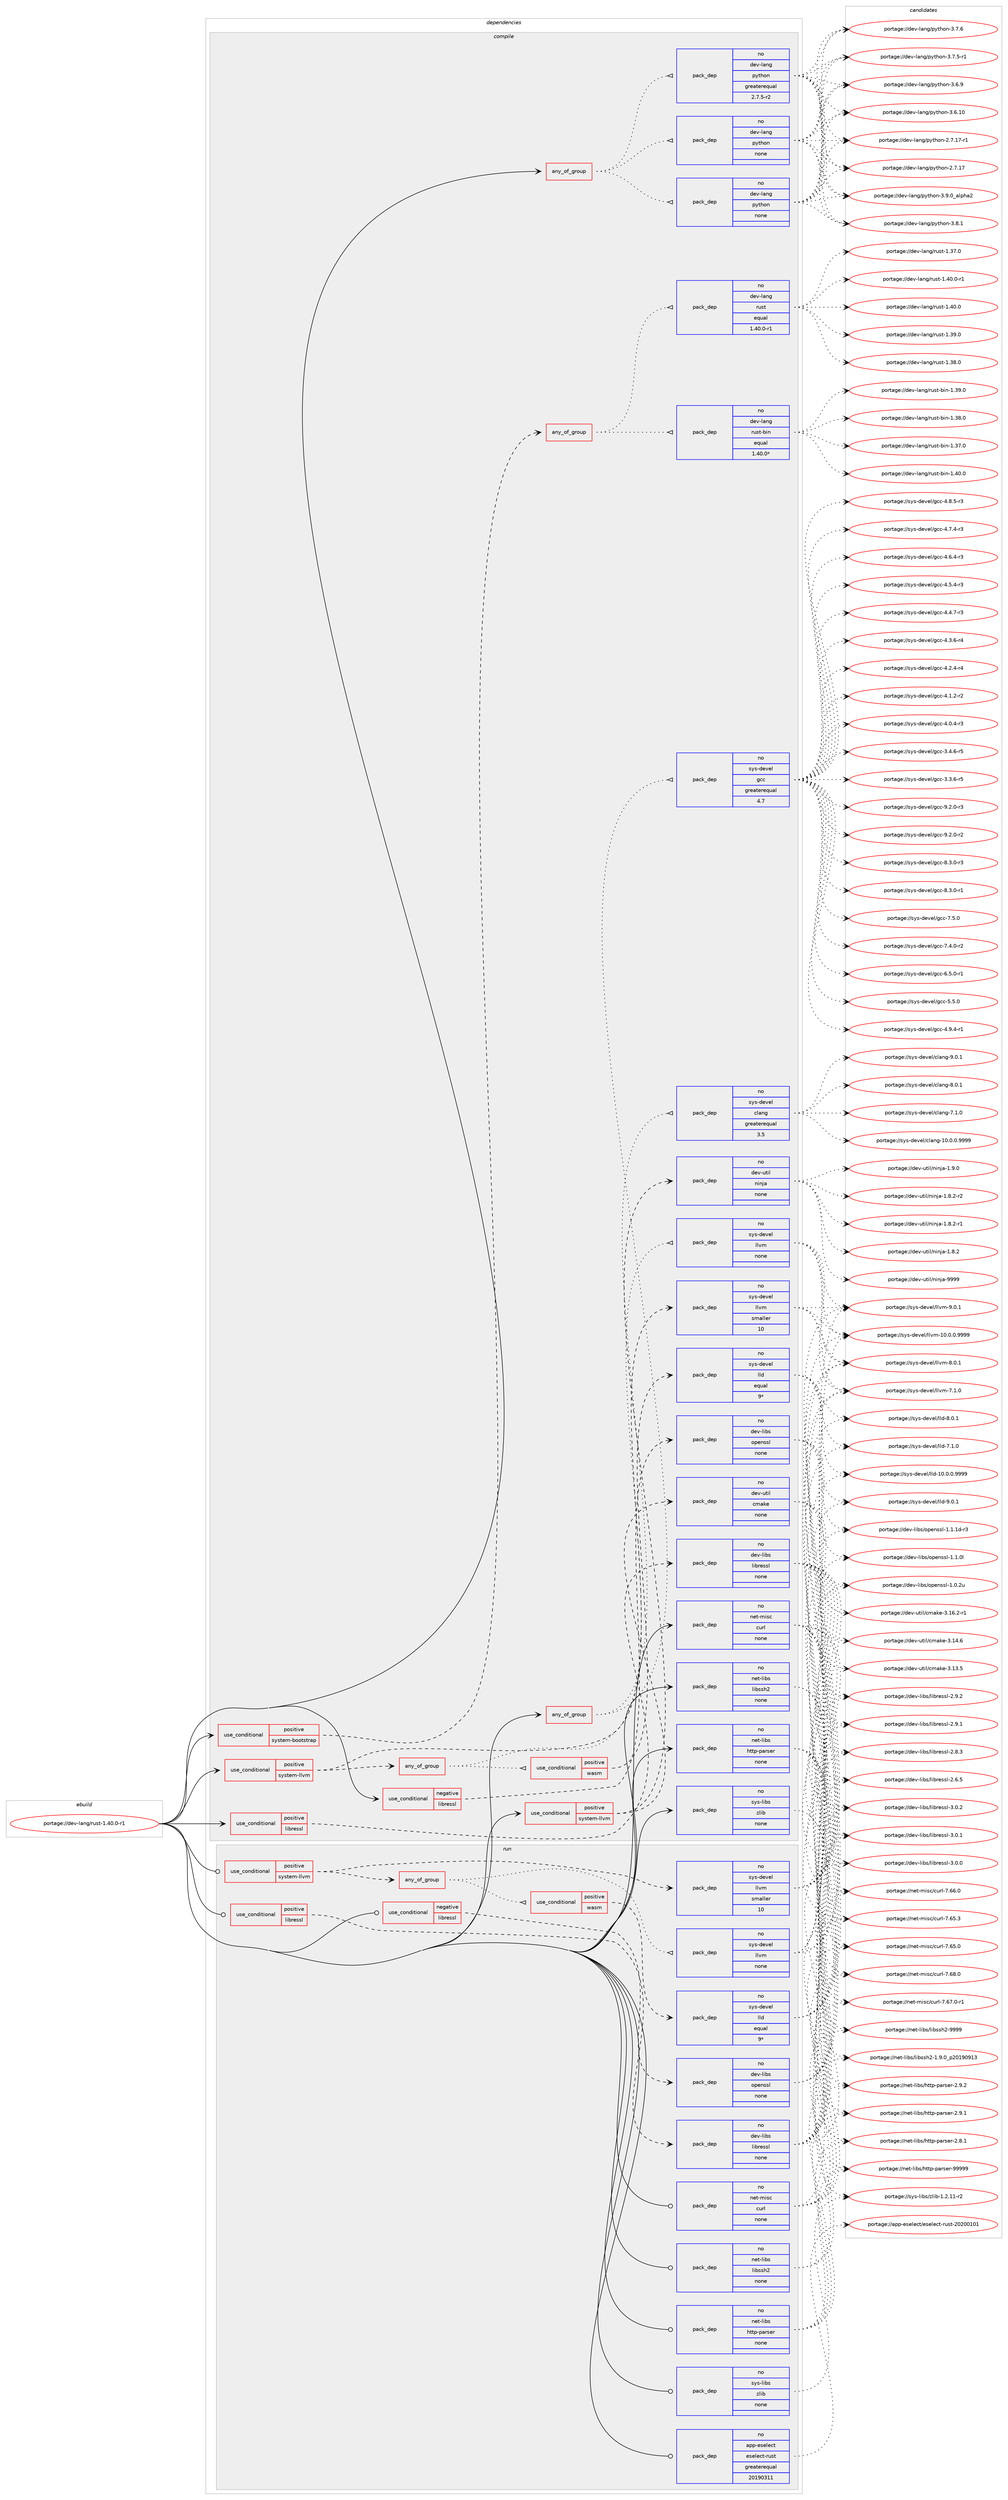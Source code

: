 digraph prolog {

# *************
# Graph options
# *************

newrank=true;
concentrate=true;
compound=true;
graph [rankdir=LR,fontname=Helvetica,fontsize=10,ranksep=1.5];#, ranksep=2.5, nodesep=0.2];
edge  [arrowhead=vee];
node  [fontname=Helvetica,fontsize=10];

# **********
# The ebuild
# **********

subgraph cluster_leftcol {
color=gray;
label=<<i>ebuild</i>>;
id [label="portage://dev-lang/rust-1.40.0-r1", color=red, width=4, href="../dev-lang/rust-1.40.0-r1.svg"];
}

# ****************
# The dependencies
# ****************

subgraph cluster_midcol {
color=gray;
label=<<i>dependencies</i>>;
subgraph cluster_compile {
fillcolor="#eeeeee";
style=filled;
label=<<i>compile</i>>;
subgraph any5185 {
dependency518325 [label=<<TABLE BORDER="0" CELLBORDER="1" CELLSPACING="0" CELLPADDING="4"><TR><TD CELLPADDING="10">any_of_group</TD></TR></TABLE>>, shape=none, color=red];subgraph pack386105 {
dependency518326 [label=<<TABLE BORDER="0" CELLBORDER="1" CELLSPACING="0" CELLPADDING="4" WIDTH="220"><TR><TD ROWSPAN="6" CELLPADDING="30">pack_dep</TD></TR><TR><TD WIDTH="110">no</TD></TR><TR><TD>dev-lang</TD></TR><TR><TD>python</TD></TR><TR><TD>none</TD></TR><TR><TD></TD></TR></TABLE>>, shape=none, color=blue];
}
dependency518325:e -> dependency518326:w [weight=20,style="dotted",arrowhead="oinv"];
subgraph pack386106 {
dependency518327 [label=<<TABLE BORDER="0" CELLBORDER="1" CELLSPACING="0" CELLPADDING="4" WIDTH="220"><TR><TD ROWSPAN="6" CELLPADDING="30">pack_dep</TD></TR><TR><TD WIDTH="110">no</TD></TR><TR><TD>dev-lang</TD></TR><TR><TD>python</TD></TR><TR><TD>none</TD></TR><TR><TD></TD></TR></TABLE>>, shape=none, color=blue];
}
dependency518325:e -> dependency518327:w [weight=20,style="dotted",arrowhead="oinv"];
subgraph pack386107 {
dependency518328 [label=<<TABLE BORDER="0" CELLBORDER="1" CELLSPACING="0" CELLPADDING="4" WIDTH="220"><TR><TD ROWSPAN="6" CELLPADDING="30">pack_dep</TD></TR><TR><TD WIDTH="110">no</TD></TR><TR><TD>dev-lang</TD></TR><TR><TD>python</TD></TR><TR><TD>greaterequal</TD></TR><TR><TD>2.7.5-r2</TD></TR></TABLE>>, shape=none, color=blue];
}
dependency518325:e -> dependency518328:w [weight=20,style="dotted",arrowhead="oinv"];
}
id:e -> dependency518325:w [weight=20,style="solid",arrowhead="vee"];
subgraph any5186 {
dependency518329 [label=<<TABLE BORDER="0" CELLBORDER="1" CELLSPACING="0" CELLPADDING="4"><TR><TD CELLPADDING="10">any_of_group</TD></TR></TABLE>>, shape=none, color=red];subgraph pack386108 {
dependency518330 [label=<<TABLE BORDER="0" CELLBORDER="1" CELLSPACING="0" CELLPADDING="4" WIDTH="220"><TR><TD ROWSPAN="6" CELLPADDING="30">pack_dep</TD></TR><TR><TD WIDTH="110">no</TD></TR><TR><TD>sys-devel</TD></TR><TR><TD>gcc</TD></TR><TR><TD>greaterequal</TD></TR><TR><TD>4.7</TD></TR></TABLE>>, shape=none, color=blue];
}
dependency518329:e -> dependency518330:w [weight=20,style="dotted",arrowhead="oinv"];
subgraph pack386109 {
dependency518331 [label=<<TABLE BORDER="0" CELLBORDER="1" CELLSPACING="0" CELLPADDING="4" WIDTH="220"><TR><TD ROWSPAN="6" CELLPADDING="30">pack_dep</TD></TR><TR><TD WIDTH="110">no</TD></TR><TR><TD>sys-devel</TD></TR><TR><TD>clang</TD></TR><TR><TD>greaterequal</TD></TR><TR><TD>3.5</TD></TR></TABLE>>, shape=none, color=blue];
}
dependency518329:e -> dependency518331:w [weight=20,style="dotted",arrowhead="oinv"];
}
id:e -> dependency518329:w [weight=20,style="solid",arrowhead="vee"];
subgraph cond126798 {
dependency518332 [label=<<TABLE BORDER="0" CELLBORDER="1" CELLSPACING="0" CELLPADDING="4"><TR><TD ROWSPAN="3" CELLPADDING="10">use_conditional</TD></TR><TR><TD>negative</TD></TR><TR><TD>libressl</TD></TR></TABLE>>, shape=none, color=red];
subgraph pack386110 {
dependency518333 [label=<<TABLE BORDER="0" CELLBORDER="1" CELLSPACING="0" CELLPADDING="4" WIDTH="220"><TR><TD ROWSPAN="6" CELLPADDING="30">pack_dep</TD></TR><TR><TD WIDTH="110">no</TD></TR><TR><TD>dev-libs</TD></TR><TR><TD>openssl</TD></TR><TR><TD>none</TD></TR><TR><TD></TD></TR></TABLE>>, shape=none, color=blue];
}
dependency518332:e -> dependency518333:w [weight=20,style="dashed",arrowhead="vee"];
}
id:e -> dependency518332:w [weight=20,style="solid",arrowhead="vee"];
subgraph cond126799 {
dependency518334 [label=<<TABLE BORDER="0" CELLBORDER="1" CELLSPACING="0" CELLPADDING="4"><TR><TD ROWSPAN="3" CELLPADDING="10">use_conditional</TD></TR><TR><TD>positive</TD></TR><TR><TD>libressl</TD></TR></TABLE>>, shape=none, color=red];
subgraph pack386111 {
dependency518335 [label=<<TABLE BORDER="0" CELLBORDER="1" CELLSPACING="0" CELLPADDING="4" WIDTH="220"><TR><TD ROWSPAN="6" CELLPADDING="30">pack_dep</TD></TR><TR><TD WIDTH="110">no</TD></TR><TR><TD>dev-libs</TD></TR><TR><TD>libressl</TD></TR><TR><TD>none</TD></TR><TR><TD></TD></TR></TABLE>>, shape=none, color=blue];
}
dependency518334:e -> dependency518335:w [weight=20,style="dashed",arrowhead="vee"];
}
id:e -> dependency518334:w [weight=20,style="solid",arrowhead="vee"];
subgraph cond126800 {
dependency518336 [label=<<TABLE BORDER="0" CELLBORDER="1" CELLSPACING="0" CELLPADDING="4"><TR><TD ROWSPAN="3" CELLPADDING="10">use_conditional</TD></TR><TR><TD>positive</TD></TR><TR><TD>system-bootstrap</TD></TR></TABLE>>, shape=none, color=red];
subgraph any5187 {
dependency518337 [label=<<TABLE BORDER="0" CELLBORDER="1" CELLSPACING="0" CELLPADDING="4"><TR><TD CELLPADDING="10">any_of_group</TD></TR></TABLE>>, shape=none, color=red];subgraph pack386112 {
dependency518338 [label=<<TABLE BORDER="0" CELLBORDER="1" CELLSPACING="0" CELLPADDING="4" WIDTH="220"><TR><TD ROWSPAN="6" CELLPADDING="30">pack_dep</TD></TR><TR><TD WIDTH="110">no</TD></TR><TR><TD>dev-lang</TD></TR><TR><TD>rust</TD></TR><TR><TD>equal</TD></TR><TR><TD>1.40.0-r1</TD></TR></TABLE>>, shape=none, color=blue];
}
dependency518337:e -> dependency518338:w [weight=20,style="dotted",arrowhead="oinv"];
subgraph pack386113 {
dependency518339 [label=<<TABLE BORDER="0" CELLBORDER="1" CELLSPACING="0" CELLPADDING="4" WIDTH="220"><TR><TD ROWSPAN="6" CELLPADDING="30">pack_dep</TD></TR><TR><TD WIDTH="110">no</TD></TR><TR><TD>dev-lang</TD></TR><TR><TD>rust-bin</TD></TR><TR><TD>equal</TD></TR><TR><TD>1.40.0*</TD></TR></TABLE>>, shape=none, color=blue];
}
dependency518337:e -> dependency518339:w [weight=20,style="dotted",arrowhead="oinv"];
}
dependency518336:e -> dependency518337:w [weight=20,style="dashed",arrowhead="vee"];
}
id:e -> dependency518336:w [weight=20,style="solid",arrowhead="vee"];
subgraph cond126801 {
dependency518340 [label=<<TABLE BORDER="0" CELLBORDER="1" CELLSPACING="0" CELLPADDING="4"><TR><TD ROWSPAN="3" CELLPADDING="10">use_conditional</TD></TR><TR><TD>positive</TD></TR><TR><TD>system-llvm</TD></TR></TABLE>>, shape=none, color=red];
subgraph any5188 {
dependency518341 [label=<<TABLE BORDER="0" CELLBORDER="1" CELLSPACING="0" CELLPADDING="4"><TR><TD CELLPADDING="10">any_of_group</TD></TR></TABLE>>, shape=none, color=red];subgraph pack386114 {
dependency518342 [label=<<TABLE BORDER="0" CELLBORDER="1" CELLSPACING="0" CELLPADDING="4" WIDTH="220"><TR><TD ROWSPAN="6" CELLPADDING="30">pack_dep</TD></TR><TR><TD WIDTH="110">no</TD></TR><TR><TD>sys-devel</TD></TR><TR><TD>llvm</TD></TR><TR><TD>none</TD></TR><TR><TD></TD></TR></TABLE>>, shape=none, color=blue];
}
dependency518341:e -> dependency518342:w [weight=20,style="dotted",arrowhead="oinv"];
subgraph cond126802 {
dependency518343 [label=<<TABLE BORDER="0" CELLBORDER="1" CELLSPACING="0" CELLPADDING="4"><TR><TD ROWSPAN="3" CELLPADDING="10">use_conditional</TD></TR><TR><TD>positive</TD></TR><TR><TD>wasm</TD></TR></TABLE>>, shape=none, color=red];
subgraph pack386115 {
dependency518344 [label=<<TABLE BORDER="0" CELLBORDER="1" CELLSPACING="0" CELLPADDING="4" WIDTH="220"><TR><TD ROWSPAN="6" CELLPADDING="30">pack_dep</TD></TR><TR><TD WIDTH="110">no</TD></TR><TR><TD>sys-devel</TD></TR><TR><TD>lld</TD></TR><TR><TD>equal</TD></TR><TR><TD>9*</TD></TR></TABLE>>, shape=none, color=blue];
}
dependency518343:e -> dependency518344:w [weight=20,style="dashed",arrowhead="vee"];
}
dependency518341:e -> dependency518343:w [weight=20,style="dotted",arrowhead="oinv"];
}
dependency518340:e -> dependency518341:w [weight=20,style="dashed",arrowhead="vee"];
subgraph pack386116 {
dependency518345 [label=<<TABLE BORDER="0" CELLBORDER="1" CELLSPACING="0" CELLPADDING="4" WIDTH="220"><TR><TD ROWSPAN="6" CELLPADDING="30">pack_dep</TD></TR><TR><TD WIDTH="110">no</TD></TR><TR><TD>sys-devel</TD></TR><TR><TD>llvm</TD></TR><TR><TD>smaller</TD></TR><TR><TD>10</TD></TR></TABLE>>, shape=none, color=blue];
}
dependency518340:e -> dependency518345:w [weight=20,style="dashed",arrowhead="vee"];
}
id:e -> dependency518340:w [weight=20,style="solid",arrowhead="vee"];
subgraph cond126803 {
dependency518346 [label=<<TABLE BORDER="0" CELLBORDER="1" CELLSPACING="0" CELLPADDING="4"><TR><TD ROWSPAN="3" CELLPADDING="10">use_conditional</TD></TR><TR><TD>positive</TD></TR><TR><TD>system-llvm</TD></TR></TABLE>>, shape=none, color=red];
subgraph pack386117 {
dependency518347 [label=<<TABLE BORDER="0" CELLBORDER="1" CELLSPACING="0" CELLPADDING="4" WIDTH="220"><TR><TD ROWSPAN="6" CELLPADDING="30">pack_dep</TD></TR><TR><TD WIDTH="110">no</TD></TR><TR><TD>dev-util</TD></TR><TR><TD>cmake</TD></TR><TR><TD>none</TD></TR><TR><TD></TD></TR></TABLE>>, shape=none, color=blue];
}
dependency518346:e -> dependency518347:w [weight=20,style="dashed",arrowhead="vee"];
subgraph pack386118 {
dependency518348 [label=<<TABLE BORDER="0" CELLBORDER="1" CELLSPACING="0" CELLPADDING="4" WIDTH="220"><TR><TD ROWSPAN="6" CELLPADDING="30">pack_dep</TD></TR><TR><TD WIDTH="110">no</TD></TR><TR><TD>dev-util</TD></TR><TR><TD>ninja</TD></TR><TR><TD>none</TD></TR><TR><TD></TD></TR></TABLE>>, shape=none, color=blue];
}
dependency518346:e -> dependency518348:w [weight=20,style="dashed",arrowhead="vee"];
}
id:e -> dependency518346:w [weight=20,style="solid",arrowhead="vee"];
subgraph pack386119 {
dependency518349 [label=<<TABLE BORDER="0" CELLBORDER="1" CELLSPACING="0" CELLPADDING="4" WIDTH="220"><TR><TD ROWSPAN="6" CELLPADDING="30">pack_dep</TD></TR><TR><TD WIDTH="110">no</TD></TR><TR><TD>net-libs</TD></TR><TR><TD>http-parser</TD></TR><TR><TD>none</TD></TR><TR><TD></TD></TR></TABLE>>, shape=none, color=blue];
}
id:e -> dependency518349:w [weight=20,style="solid",arrowhead="vee"];
subgraph pack386120 {
dependency518350 [label=<<TABLE BORDER="0" CELLBORDER="1" CELLSPACING="0" CELLPADDING="4" WIDTH="220"><TR><TD ROWSPAN="6" CELLPADDING="30">pack_dep</TD></TR><TR><TD WIDTH="110">no</TD></TR><TR><TD>net-libs</TD></TR><TR><TD>libssh2</TD></TR><TR><TD>none</TD></TR><TR><TD></TD></TR></TABLE>>, shape=none, color=blue];
}
id:e -> dependency518350:w [weight=20,style="solid",arrowhead="vee"];
subgraph pack386121 {
dependency518351 [label=<<TABLE BORDER="0" CELLBORDER="1" CELLSPACING="0" CELLPADDING="4" WIDTH="220"><TR><TD ROWSPAN="6" CELLPADDING="30">pack_dep</TD></TR><TR><TD WIDTH="110">no</TD></TR><TR><TD>net-misc</TD></TR><TR><TD>curl</TD></TR><TR><TD>none</TD></TR><TR><TD></TD></TR></TABLE>>, shape=none, color=blue];
}
id:e -> dependency518351:w [weight=20,style="solid",arrowhead="vee"];
subgraph pack386122 {
dependency518352 [label=<<TABLE BORDER="0" CELLBORDER="1" CELLSPACING="0" CELLPADDING="4" WIDTH="220"><TR><TD ROWSPAN="6" CELLPADDING="30">pack_dep</TD></TR><TR><TD WIDTH="110">no</TD></TR><TR><TD>sys-libs</TD></TR><TR><TD>zlib</TD></TR><TR><TD>none</TD></TR><TR><TD></TD></TR></TABLE>>, shape=none, color=blue];
}
id:e -> dependency518352:w [weight=20,style="solid",arrowhead="vee"];
}
subgraph cluster_compileandrun {
fillcolor="#eeeeee";
style=filled;
label=<<i>compile and run</i>>;
}
subgraph cluster_run {
fillcolor="#eeeeee";
style=filled;
label=<<i>run</i>>;
subgraph cond126804 {
dependency518353 [label=<<TABLE BORDER="0" CELLBORDER="1" CELLSPACING="0" CELLPADDING="4"><TR><TD ROWSPAN="3" CELLPADDING="10">use_conditional</TD></TR><TR><TD>negative</TD></TR><TR><TD>libressl</TD></TR></TABLE>>, shape=none, color=red];
subgraph pack386123 {
dependency518354 [label=<<TABLE BORDER="0" CELLBORDER="1" CELLSPACING="0" CELLPADDING="4" WIDTH="220"><TR><TD ROWSPAN="6" CELLPADDING="30">pack_dep</TD></TR><TR><TD WIDTH="110">no</TD></TR><TR><TD>dev-libs</TD></TR><TR><TD>openssl</TD></TR><TR><TD>none</TD></TR><TR><TD></TD></TR></TABLE>>, shape=none, color=blue];
}
dependency518353:e -> dependency518354:w [weight=20,style="dashed",arrowhead="vee"];
}
id:e -> dependency518353:w [weight=20,style="solid",arrowhead="odot"];
subgraph cond126805 {
dependency518355 [label=<<TABLE BORDER="0" CELLBORDER="1" CELLSPACING="0" CELLPADDING="4"><TR><TD ROWSPAN="3" CELLPADDING="10">use_conditional</TD></TR><TR><TD>positive</TD></TR><TR><TD>libressl</TD></TR></TABLE>>, shape=none, color=red];
subgraph pack386124 {
dependency518356 [label=<<TABLE BORDER="0" CELLBORDER="1" CELLSPACING="0" CELLPADDING="4" WIDTH="220"><TR><TD ROWSPAN="6" CELLPADDING="30">pack_dep</TD></TR><TR><TD WIDTH="110">no</TD></TR><TR><TD>dev-libs</TD></TR><TR><TD>libressl</TD></TR><TR><TD>none</TD></TR><TR><TD></TD></TR></TABLE>>, shape=none, color=blue];
}
dependency518355:e -> dependency518356:w [weight=20,style="dashed",arrowhead="vee"];
}
id:e -> dependency518355:w [weight=20,style="solid",arrowhead="odot"];
subgraph cond126806 {
dependency518357 [label=<<TABLE BORDER="0" CELLBORDER="1" CELLSPACING="0" CELLPADDING="4"><TR><TD ROWSPAN="3" CELLPADDING="10">use_conditional</TD></TR><TR><TD>positive</TD></TR><TR><TD>system-llvm</TD></TR></TABLE>>, shape=none, color=red];
subgraph any5189 {
dependency518358 [label=<<TABLE BORDER="0" CELLBORDER="1" CELLSPACING="0" CELLPADDING="4"><TR><TD CELLPADDING="10">any_of_group</TD></TR></TABLE>>, shape=none, color=red];subgraph pack386125 {
dependency518359 [label=<<TABLE BORDER="0" CELLBORDER="1" CELLSPACING="0" CELLPADDING="4" WIDTH="220"><TR><TD ROWSPAN="6" CELLPADDING="30">pack_dep</TD></TR><TR><TD WIDTH="110">no</TD></TR><TR><TD>sys-devel</TD></TR><TR><TD>llvm</TD></TR><TR><TD>none</TD></TR><TR><TD></TD></TR></TABLE>>, shape=none, color=blue];
}
dependency518358:e -> dependency518359:w [weight=20,style="dotted",arrowhead="oinv"];
subgraph cond126807 {
dependency518360 [label=<<TABLE BORDER="0" CELLBORDER="1" CELLSPACING="0" CELLPADDING="4"><TR><TD ROWSPAN="3" CELLPADDING="10">use_conditional</TD></TR><TR><TD>positive</TD></TR><TR><TD>wasm</TD></TR></TABLE>>, shape=none, color=red];
subgraph pack386126 {
dependency518361 [label=<<TABLE BORDER="0" CELLBORDER="1" CELLSPACING="0" CELLPADDING="4" WIDTH="220"><TR><TD ROWSPAN="6" CELLPADDING="30">pack_dep</TD></TR><TR><TD WIDTH="110">no</TD></TR><TR><TD>sys-devel</TD></TR><TR><TD>lld</TD></TR><TR><TD>equal</TD></TR><TR><TD>9*</TD></TR></TABLE>>, shape=none, color=blue];
}
dependency518360:e -> dependency518361:w [weight=20,style="dashed",arrowhead="vee"];
}
dependency518358:e -> dependency518360:w [weight=20,style="dotted",arrowhead="oinv"];
}
dependency518357:e -> dependency518358:w [weight=20,style="dashed",arrowhead="vee"];
subgraph pack386127 {
dependency518362 [label=<<TABLE BORDER="0" CELLBORDER="1" CELLSPACING="0" CELLPADDING="4" WIDTH="220"><TR><TD ROWSPAN="6" CELLPADDING="30">pack_dep</TD></TR><TR><TD WIDTH="110">no</TD></TR><TR><TD>sys-devel</TD></TR><TR><TD>llvm</TD></TR><TR><TD>smaller</TD></TR><TR><TD>10</TD></TR></TABLE>>, shape=none, color=blue];
}
dependency518357:e -> dependency518362:w [weight=20,style="dashed",arrowhead="vee"];
}
id:e -> dependency518357:w [weight=20,style="solid",arrowhead="odot"];
subgraph pack386128 {
dependency518363 [label=<<TABLE BORDER="0" CELLBORDER="1" CELLSPACING="0" CELLPADDING="4" WIDTH="220"><TR><TD ROWSPAN="6" CELLPADDING="30">pack_dep</TD></TR><TR><TD WIDTH="110">no</TD></TR><TR><TD>app-eselect</TD></TR><TR><TD>eselect-rust</TD></TR><TR><TD>greaterequal</TD></TR><TR><TD>20190311</TD></TR></TABLE>>, shape=none, color=blue];
}
id:e -> dependency518363:w [weight=20,style="solid",arrowhead="odot"];
subgraph pack386129 {
dependency518364 [label=<<TABLE BORDER="0" CELLBORDER="1" CELLSPACING="0" CELLPADDING="4" WIDTH="220"><TR><TD ROWSPAN="6" CELLPADDING="30">pack_dep</TD></TR><TR><TD WIDTH="110">no</TD></TR><TR><TD>net-libs</TD></TR><TR><TD>http-parser</TD></TR><TR><TD>none</TD></TR><TR><TD></TD></TR></TABLE>>, shape=none, color=blue];
}
id:e -> dependency518364:w [weight=20,style="solid",arrowhead="odot"];
subgraph pack386130 {
dependency518365 [label=<<TABLE BORDER="0" CELLBORDER="1" CELLSPACING="0" CELLPADDING="4" WIDTH="220"><TR><TD ROWSPAN="6" CELLPADDING="30">pack_dep</TD></TR><TR><TD WIDTH="110">no</TD></TR><TR><TD>net-libs</TD></TR><TR><TD>libssh2</TD></TR><TR><TD>none</TD></TR><TR><TD></TD></TR></TABLE>>, shape=none, color=blue];
}
id:e -> dependency518365:w [weight=20,style="solid",arrowhead="odot"];
subgraph pack386131 {
dependency518366 [label=<<TABLE BORDER="0" CELLBORDER="1" CELLSPACING="0" CELLPADDING="4" WIDTH="220"><TR><TD ROWSPAN="6" CELLPADDING="30">pack_dep</TD></TR><TR><TD WIDTH="110">no</TD></TR><TR><TD>net-misc</TD></TR><TR><TD>curl</TD></TR><TR><TD>none</TD></TR><TR><TD></TD></TR></TABLE>>, shape=none, color=blue];
}
id:e -> dependency518366:w [weight=20,style="solid",arrowhead="odot"];
subgraph pack386132 {
dependency518367 [label=<<TABLE BORDER="0" CELLBORDER="1" CELLSPACING="0" CELLPADDING="4" WIDTH="220"><TR><TD ROWSPAN="6" CELLPADDING="30">pack_dep</TD></TR><TR><TD WIDTH="110">no</TD></TR><TR><TD>sys-libs</TD></TR><TR><TD>zlib</TD></TR><TR><TD>none</TD></TR><TR><TD></TD></TR></TABLE>>, shape=none, color=blue];
}
id:e -> dependency518367:w [weight=20,style="solid",arrowhead="odot"];
}
}

# **************
# The candidates
# **************

subgraph cluster_choices {
rank=same;
color=gray;
label=<<i>candidates</i>>;

subgraph choice386105 {
color=black;
nodesep=1;
choice10010111845108971101034711212111610411111045514657464895971081121049750 [label="portage://dev-lang/python-3.9.0_alpha2", color=red, width=4,href="../dev-lang/python-3.9.0_alpha2.svg"];
choice100101118451089711010347112121116104111110455146564649 [label="portage://dev-lang/python-3.8.1", color=red, width=4,href="../dev-lang/python-3.8.1.svg"];
choice100101118451089711010347112121116104111110455146554654 [label="portage://dev-lang/python-3.7.6", color=red, width=4,href="../dev-lang/python-3.7.6.svg"];
choice1001011184510897110103471121211161041111104551465546534511449 [label="portage://dev-lang/python-3.7.5-r1", color=red, width=4,href="../dev-lang/python-3.7.5-r1.svg"];
choice100101118451089711010347112121116104111110455146544657 [label="portage://dev-lang/python-3.6.9", color=red, width=4,href="../dev-lang/python-3.6.9.svg"];
choice10010111845108971101034711212111610411111045514654464948 [label="portage://dev-lang/python-3.6.10", color=red, width=4,href="../dev-lang/python-3.6.10.svg"];
choice100101118451089711010347112121116104111110455046554649554511449 [label="portage://dev-lang/python-2.7.17-r1", color=red, width=4,href="../dev-lang/python-2.7.17-r1.svg"];
choice10010111845108971101034711212111610411111045504655464955 [label="portage://dev-lang/python-2.7.17", color=red, width=4,href="../dev-lang/python-2.7.17.svg"];
dependency518326:e -> choice10010111845108971101034711212111610411111045514657464895971081121049750:w [style=dotted,weight="100"];
dependency518326:e -> choice100101118451089711010347112121116104111110455146564649:w [style=dotted,weight="100"];
dependency518326:e -> choice100101118451089711010347112121116104111110455146554654:w [style=dotted,weight="100"];
dependency518326:e -> choice1001011184510897110103471121211161041111104551465546534511449:w [style=dotted,weight="100"];
dependency518326:e -> choice100101118451089711010347112121116104111110455146544657:w [style=dotted,weight="100"];
dependency518326:e -> choice10010111845108971101034711212111610411111045514654464948:w [style=dotted,weight="100"];
dependency518326:e -> choice100101118451089711010347112121116104111110455046554649554511449:w [style=dotted,weight="100"];
dependency518326:e -> choice10010111845108971101034711212111610411111045504655464955:w [style=dotted,weight="100"];
}
subgraph choice386106 {
color=black;
nodesep=1;
choice10010111845108971101034711212111610411111045514657464895971081121049750 [label="portage://dev-lang/python-3.9.0_alpha2", color=red, width=4,href="../dev-lang/python-3.9.0_alpha2.svg"];
choice100101118451089711010347112121116104111110455146564649 [label="portage://dev-lang/python-3.8.1", color=red, width=4,href="../dev-lang/python-3.8.1.svg"];
choice100101118451089711010347112121116104111110455146554654 [label="portage://dev-lang/python-3.7.6", color=red, width=4,href="../dev-lang/python-3.7.6.svg"];
choice1001011184510897110103471121211161041111104551465546534511449 [label="portage://dev-lang/python-3.7.5-r1", color=red, width=4,href="../dev-lang/python-3.7.5-r1.svg"];
choice100101118451089711010347112121116104111110455146544657 [label="portage://dev-lang/python-3.6.9", color=red, width=4,href="../dev-lang/python-3.6.9.svg"];
choice10010111845108971101034711212111610411111045514654464948 [label="portage://dev-lang/python-3.6.10", color=red, width=4,href="../dev-lang/python-3.6.10.svg"];
choice100101118451089711010347112121116104111110455046554649554511449 [label="portage://dev-lang/python-2.7.17-r1", color=red, width=4,href="../dev-lang/python-2.7.17-r1.svg"];
choice10010111845108971101034711212111610411111045504655464955 [label="portage://dev-lang/python-2.7.17", color=red, width=4,href="../dev-lang/python-2.7.17.svg"];
dependency518327:e -> choice10010111845108971101034711212111610411111045514657464895971081121049750:w [style=dotted,weight="100"];
dependency518327:e -> choice100101118451089711010347112121116104111110455146564649:w [style=dotted,weight="100"];
dependency518327:e -> choice100101118451089711010347112121116104111110455146554654:w [style=dotted,weight="100"];
dependency518327:e -> choice1001011184510897110103471121211161041111104551465546534511449:w [style=dotted,weight="100"];
dependency518327:e -> choice100101118451089711010347112121116104111110455146544657:w [style=dotted,weight="100"];
dependency518327:e -> choice10010111845108971101034711212111610411111045514654464948:w [style=dotted,weight="100"];
dependency518327:e -> choice100101118451089711010347112121116104111110455046554649554511449:w [style=dotted,weight="100"];
dependency518327:e -> choice10010111845108971101034711212111610411111045504655464955:w [style=dotted,weight="100"];
}
subgraph choice386107 {
color=black;
nodesep=1;
choice10010111845108971101034711212111610411111045514657464895971081121049750 [label="portage://dev-lang/python-3.9.0_alpha2", color=red, width=4,href="../dev-lang/python-3.9.0_alpha2.svg"];
choice100101118451089711010347112121116104111110455146564649 [label="portage://dev-lang/python-3.8.1", color=red, width=4,href="../dev-lang/python-3.8.1.svg"];
choice100101118451089711010347112121116104111110455146554654 [label="portage://dev-lang/python-3.7.6", color=red, width=4,href="../dev-lang/python-3.7.6.svg"];
choice1001011184510897110103471121211161041111104551465546534511449 [label="portage://dev-lang/python-3.7.5-r1", color=red, width=4,href="../dev-lang/python-3.7.5-r1.svg"];
choice100101118451089711010347112121116104111110455146544657 [label="portage://dev-lang/python-3.6.9", color=red, width=4,href="../dev-lang/python-3.6.9.svg"];
choice10010111845108971101034711212111610411111045514654464948 [label="portage://dev-lang/python-3.6.10", color=red, width=4,href="../dev-lang/python-3.6.10.svg"];
choice100101118451089711010347112121116104111110455046554649554511449 [label="portage://dev-lang/python-2.7.17-r1", color=red, width=4,href="../dev-lang/python-2.7.17-r1.svg"];
choice10010111845108971101034711212111610411111045504655464955 [label="portage://dev-lang/python-2.7.17", color=red, width=4,href="../dev-lang/python-2.7.17.svg"];
dependency518328:e -> choice10010111845108971101034711212111610411111045514657464895971081121049750:w [style=dotted,weight="100"];
dependency518328:e -> choice100101118451089711010347112121116104111110455146564649:w [style=dotted,weight="100"];
dependency518328:e -> choice100101118451089711010347112121116104111110455146554654:w [style=dotted,weight="100"];
dependency518328:e -> choice1001011184510897110103471121211161041111104551465546534511449:w [style=dotted,weight="100"];
dependency518328:e -> choice100101118451089711010347112121116104111110455146544657:w [style=dotted,weight="100"];
dependency518328:e -> choice10010111845108971101034711212111610411111045514654464948:w [style=dotted,weight="100"];
dependency518328:e -> choice100101118451089711010347112121116104111110455046554649554511449:w [style=dotted,weight="100"];
dependency518328:e -> choice10010111845108971101034711212111610411111045504655464955:w [style=dotted,weight="100"];
}
subgraph choice386108 {
color=black;
nodesep=1;
choice115121115451001011181011084710399994557465046484511451 [label="portage://sys-devel/gcc-9.2.0-r3", color=red, width=4,href="../sys-devel/gcc-9.2.0-r3.svg"];
choice115121115451001011181011084710399994557465046484511450 [label="portage://sys-devel/gcc-9.2.0-r2", color=red, width=4,href="../sys-devel/gcc-9.2.0-r2.svg"];
choice115121115451001011181011084710399994556465146484511451 [label="portage://sys-devel/gcc-8.3.0-r3", color=red, width=4,href="../sys-devel/gcc-8.3.0-r3.svg"];
choice115121115451001011181011084710399994556465146484511449 [label="portage://sys-devel/gcc-8.3.0-r1", color=red, width=4,href="../sys-devel/gcc-8.3.0-r1.svg"];
choice11512111545100101118101108471039999455546534648 [label="portage://sys-devel/gcc-7.5.0", color=red, width=4,href="../sys-devel/gcc-7.5.0.svg"];
choice115121115451001011181011084710399994555465246484511450 [label="portage://sys-devel/gcc-7.4.0-r2", color=red, width=4,href="../sys-devel/gcc-7.4.0-r2.svg"];
choice115121115451001011181011084710399994554465346484511449 [label="portage://sys-devel/gcc-6.5.0-r1", color=red, width=4,href="../sys-devel/gcc-6.5.0-r1.svg"];
choice11512111545100101118101108471039999455346534648 [label="portage://sys-devel/gcc-5.5.0", color=red, width=4,href="../sys-devel/gcc-5.5.0.svg"];
choice115121115451001011181011084710399994552465746524511449 [label="portage://sys-devel/gcc-4.9.4-r1", color=red, width=4,href="../sys-devel/gcc-4.9.4-r1.svg"];
choice115121115451001011181011084710399994552465646534511451 [label="portage://sys-devel/gcc-4.8.5-r3", color=red, width=4,href="../sys-devel/gcc-4.8.5-r3.svg"];
choice115121115451001011181011084710399994552465546524511451 [label="portage://sys-devel/gcc-4.7.4-r3", color=red, width=4,href="../sys-devel/gcc-4.7.4-r3.svg"];
choice115121115451001011181011084710399994552465446524511451 [label="portage://sys-devel/gcc-4.6.4-r3", color=red, width=4,href="../sys-devel/gcc-4.6.4-r3.svg"];
choice115121115451001011181011084710399994552465346524511451 [label="portage://sys-devel/gcc-4.5.4-r3", color=red, width=4,href="../sys-devel/gcc-4.5.4-r3.svg"];
choice115121115451001011181011084710399994552465246554511451 [label="portage://sys-devel/gcc-4.4.7-r3", color=red, width=4,href="../sys-devel/gcc-4.4.7-r3.svg"];
choice115121115451001011181011084710399994552465146544511452 [label="portage://sys-devel/gcc-4.3.6-r4", color=red, width=4,href="../sys-devel/gcc-4.3.6-r4.svg"];
choice115121115451001011181011084710399994552465046524511452 [label="portage://sys-devel/gcc-4.2.4-r4", color=red, width=4,href="../sys-devel/gcc-4.2.4-r4.svg"];
choice115121115451001011181011084710399994552464946504511450 [label="portage://sys-devel/gcc-4.1.2-r2", color=red, width=4,href="../sys-devel/gcc-4.1.2-r2.svg"];
choice115121115451001011181011084710399994552464846524511451 [label="portage://sys-devel/gcc-4.0.4-r3", color=red, width=4,href="../sys-devel/gcc-4.0.4-r3.svg"];
choice115121115451001011181011084710399994551465246544511453 [label="portage://sys-devel/gcc-3.4.6-r5", color=red, width=4,href="../sys-devel/gcc-3.4.6-r5.svg"];
choice115121115451001011181011084710399994551465146544511453 [label="portage://sys-devel/gcc-3.3.6-r5", color=red, width=4,href="../sys-devel/gcc-3.3.6-r5.svg"];
dependency518330:e -> choice115121115451001011181011084710399994557465046484511451:w [style=dotted,weight="100"];
dependency518330:e -> choice115121115451001011181011084710399994557465046484511450:w [style=dotted,weight="100"];
dependency518330:e -> choice115121115451001011181011084710399994556465146484511451:w [style=dotted,weight="100"];
dependency518330:e -> choice115121115451001011181011084710399994556465146484511449:w [style=dotted,weight="100"];
dependency518330:e -> choice11512111545100101118101108471039999455546534648:w [style=dotted,weight="100"];
dependency518330:e -> choice115121115451001011181011084710399994555465246484511450:w [style=dotted,weight="100"];
dependency518330:e -> choice115121115451001011181011084710399994554465346484511449:w [style=dotted,weight="100"];
dependency518330:e -> choice11512111545100101118101108471039999455346534648:w [style=dotted,weight="100"];
dependency518330:e -> choice115121115451001011181011084710399994552465746524511449:w [style=dotted,weight="100"];
dependency518330:e -> choice115121115451001011181011084710399994552465646534511451:w [style=dotted,weight="100"];
dependency518330:e -> choice115121115451001011181011084710399994552465546524511451:w [style=dotted,weight="100"];
dependency518330:e -> choice115121115451001011181011084710399994552465446524511451:w [style=dotted,weight="100"];
dependency518330:e -> choice115121115451001011181011084710399994552465346524511451:w [style=dotted,weight="100"];
dependency518330:e -> choice115121115451001011181011084710399994552465246554511451:w [style=dotted,weight="100"];
dependency518330:e -> choice115121115451001011181011084710399994552465146544511452:w [style=dotted,weight="100"];
dependency518330:e -> choice115121115451001011181011084710399994552465046524511452:w [style=dotted,weight="100"];
dependency518330:e -> choice115121115451001011181011084710399994552464946504511450:w [style=dotted,weight="100"];
dependency518330:e -> choice115121115451001011181011084710399994552464846524511451:w [style=dotted,weight="100"];
dependency518330:e -> choice115121115451001011181011084710399994551465246544511453:w [style=dotted,weight="100"];
dependency518330:e -> choice115121115451001011181011084710399994551465146544511453:w [style=dotted,weight="100"];
}
subgraph choice386109 {
color=black;
nodesep=1;
choice11512111545100101118101108479910897110103455746484649 [label="portage://sys-devel/clang-9.0.1", color=red, width=4,href="../sys-devel/clang-9.0.1.svg"];
choice11512111545100101118101108479910897110103455646484649 [label="portage://sys-devel/clang-8.0.1", color=red, width=4,href="../sys-devel/clang-8.0.1.svg"];
choice11512111545100101118101108479910897110103455546494648 [label="portage://sys-devel/clang-7.1.0", color=red, width=4,href="../sys-devel/clang-7.1.0.svg"];
choice11512111545100101118101108479910897110103454948464846484657575757 [label="portage://sys-devel/clang-10.0.0.9999", color=red, width=4,href="../sys-devel/clang-10.0.0.9999.svg"];
dependency518331:e -> choice11512111545100101118101108479910897110103455746484649:w [style=dotted,weight="100"];
dependency518331:e -> choice11512111545100101118101108479910897110103455646484649:w [style=dotted,weight="100"];
dependency518331:e -> choice11512111545100101118101108479910897110103455546494648:w [style=dotted,weight="100"];
dependency518331:e -> choice11512111545100101118101108479910897110103454948464846484657575757:w [style=dotted,weight="100"];
}
subgraph choice386110 {
color=black;
nodesep=1;
choice1001011184510810598115471111121011101151151084549464946491004511451 [label="portage://dev-libs/openssl-1.1.1d-r3", color=red, width=4,href="../dev-libs/openssl-1.1.1d-r3.svg"];
choice100101118451081059811547111112101110115115108454946494648108 [label="portage://dev-libs/openssl-1.1.0l", color=red, width=4,href="../dev-libs/openssl-1.1.0l.svg"];
choice100101118451081059811547111112101110115115108454946484650117 [label="portage://dev-libs/openssl-1.0.2u", color=red, width=4,href="../dev-libs/openssl-1.0.2u.svg"];
dependency518333:e -> choice1001011184510810598115471111121011101151151084549464946491004511451:w [style=dotted,weight="100"];
dependency518333:e -> choice100101118451081059811547111112101110115115108454946494648108:w [style=dotted,weight="100"];
dependency518333:e -> choice100101118451081059811547111112101110115115108454946484650117:w [style=dotted,weight="100"];
}
subgraph choice386111 {
color=black;
nodesep=1;
choice10010111845108105981154710810598114101115115108455146484650 [label="portage://dev-libs/libressl-3.0.2", color=red, width=4,href="../dev-libs/libressl-3.0.2.svg"];
choice10010111845108105981154710810598114101115115108455146484649 [label="portage://dev-libs/libressl-3.0.1", color=red, width=4,href="../dev-libs/libressl-3.0.1.svg"];
choice10010111845108105981154710810598114101115115108455146484648 [label="portage://dev-libs/libressl-3.0.0", color=red, width=4,href="../dev-libs/libressl-3.0.0.svg"];
choice10010111845108105981154710810598114101115115108455046574650 [label="portage://dev-libs/libressl-2.9.2", color=red, width=4,href="../dev-libs/libressl-2.9.2.svg"];
choice10010111845108105981154710810598114101115115108455046574649 [label="portage://dev-libs/libressl-2.9.1", color=red, width=4,href="../dev-libs/libressl-2.9.1.svg"];
choice10010111845108105981154710810598114101115115108455046564651 [label="portage://dev-libs/libressl-2.8.3", color=red, width=4,href="../dev-libs/libressl-2.8.3.svg"];
choice10010111845108105981154710810598114101115115108455046544653 [label="portage://dev-libs/libressl-2.6.5", color=red, width=4,href="../dev-libs/libressl-2.6.5.svg"];
dependency518335:e -> choice10010111845108105981154710810598114101115115108455146484650:w [style=dotted,weight="100"];
dependency518335:e -> choice10010111845108105981154710810598114101115115108455146484649:w [style=dotted,weight="100"];
dependency518335:e -> choice10010111845108105981154710810598114101115115108455146484648:w [style=dotted,weight="100"];
dependency518335:e -> choice10010111845108105981154710810598114101115115108455046574650:w [style=dotted,weight="100"];
dependency518335:e -> choice10010111845108105981154710810598114101115115108455046574649:w [style=dotted,weight="100"];
dependency518335:e -> choice10010111845108105981154710810598114101115115108455046564651:w [style=dotted,weight="100"];
dependency518335:e -> choice10010111845108105981154710810598114101115115108455046544653:w [style=dotted,weight="100"];
}
subgraph choice386112 {
color=black;
nodesep=1;
choice100101118451089711010347114117115116454946524846484511449 [label="portage://dev-lang/rust-1.40.0-r1", color=red, width=4,href="../dev-lang/rust-1.40.0-r1.svg"];
choice10010111845108971101034711411711511645494652484648 [label="portage://dev-lang/rust-1.40.0", color=red, width=4,href="../dev-lang/rust-1.40.0.svg"];
choice10010111845108971101034711411711511645494651574648 [label="portage://dev-lang/rust-1.39.0", color=red, width=4,href="../dev-lang/rust-1.39.0.svg"];
choice10010111845108971101034711411711511645494651564648 [label="portage://dev-lang/rust-1.38.0", color=red, width=4,href="../dev-lang/rust-1.38.0.svg"];
choice10010111845108971101034711411711511645494651554648 [label="portage://dev-lang/rust-1.37.0", color=red, width=4,href="../dev-lang/rust-1.37.0.svg"];
dependency518338:e -> choice100101118451089711010347114117115116454946524846484511449:w [style=dotted,weight="100"];
dependency518338:e -> choice10010111845108971101034711411711511645494652484648:w [style=dotted,weight="100"];
dependency518338:e -> choice10010111845108971101034711411711511645494651574648:w [style=dotted,weight="100"];
dependency518338:e -> choice10010111845108971101034711411711511645494651564648:w [style=dotted,weight="100"];
dependency518338:e -> choice10010111845108971101034711411711511645494651554648:w [style=dotted,weight="100"];
}
subgraph choice386113 {
color=black;
nodesep=1;
choice100101118451089711010347114117115116459810511045494652484648 [label="portage://dev-lang/rust-bin-1.40.0", color=red, width=4,href="../dev-lang/rust-bin-1.40.0.svg"];
choice100101118451089711010347114117115116459810511045494651574648 [label="portage://dev-lang/rust-bin-1.39.0", color=red, width=4,href="../dev-lang/rust-bin-1.39.0.svg"];
choice100101118451089711010347114117115116459810511045494651564648 [label="portage://dev-lang/rust-bin-1.38.0", color=red, width=4,href="../dev-lang/rust-bin-1.38.0.svg"];
choice100101118451089711010347114117115116459810511045494651554648 [label="portage://dev-lang/rust-bin-1.37.0", color=red, width=4,href="../dev-lang/rust-bin-1.37.0.svg"];
dependency518339:e -> choice100101118451089711010347114117115116459810511045494652484648:w [style=dotted,weight="100"];
dependency518339:e -> choice100101118451089711010347114117115116459810511045494651574648:w [style=dotted,weight="100"];
dependency518339:e -> choice100101118451089711010347114117115116459810511045494651564648:w [style=dotted,weight="100"];
dependency518339:e -> choice100101118451089711010347114117115116459810511045494651554648:w [style=dotted,weight="100"];
}
subgraph choice386114 {
color=black;
nodesep=1;
choice1151211154510010111810110847108108118109455746484649 [label="portage://sys-devel/llvm-9.0.1", color=red, width=4,href="../sys-devel/llvm-9.0.1.svg"];
choice1151211154510010111810110847108108118109455646484649 [label="portage://sys-devel/llvm-8.0.1", color=red, width=4,href="../sys-devel/llvm-8.0.1.svg"];
choice1151211154510010111810110847108108118109455546494648 [label="portage://sys-devel/llvm-7.1.0", color=red, width=4,href="../sys-devel/llvm-7.1.0.svg"];
choice1151211154510010111810110847108108118109454948464846484657575757 [label="portage://sys-devel/llvm-10.0.0.9999", color=red, width=4,href="../sys-devel/llvm-10.0.0.9999.svg"];
dependency518342:e -> choice1151211154510010111810110847108108118109455746484649:w [style=dotted,weight="100"];
dependency518342:e -> choice1151211154510010111810110847108108118109455646484649:w [style=dotted,weight="100"];
dependency518342:e -> choice1151211154510010111810110847108108118109455546494648:w [style=dotted,weight="100"];
dependency518342:e -> choice1151211154510010111810110847108108118109454948464846484657575757:w [style=dotted,weight="100"];
}
subgraph choice386115 {
color=black;
nodesep=1;
choice1151211154510010111810110847108108100455746484649 [label="portage://sys-devel/lld-9.0.1", color=red, width=4,href="../sys-devel/lld-9.0.1.svg"];
choice1151211154510010111810110847108108100455646484649 [label="portage://sys-devel/lld-8.0.1", color=red, width=4,href="../sys-devel/lld-8.0.1.svg"];
choice1151211154510010111810110847108108100455546494648 [label="portage://sys-devel/lld-7.1.0", color=red, width=4,href="../sys-devel/lld-7.1.0.svg"];
choice1151211154510010111810110847108108100454948464846484657575757 [label="portage://sys-devel/lld-10.0.0.9999", color=red, width=4,href="../sys-devel/lld-10.0.0.9999.svg"];
dependency518344:e -> choice1151211154510010111810110847108108100455746484649:w [style=dotted,weight="100"];
dependency518344:e -> choice1151211154510010111810110847108108100455646484649:w [style=dotted,weight="100"];
dependency518344:e -> choice1151211154510010111810110847108108100455546494648:w [style=dotted,weight="100"];
dependency518344:e -> choice1151211154510010111810110847108108100454948464846484657575757:w [style=dotted,weight="100"];
}
subgraph choice386116 {
color=black;
nodesep=1;
choice1151211154510010111810110847108108118109455746484649 [label="portage://sys-devel/llvm-9.0.1", color=red, width=4,href="../sys-devel/llvm-9.0.1.svg"];
choice1151211154510010111810110847108108118109455646484649 [label="portage://sys-devel/llvm-8.0.1", color=red, width=4,href="../sys-devel/llvm-8.0.1.svg"];
choice1151211154510010111810110847108108118109455546494648 [label="portage://sys-devel/llvm-7.1.0", color=red, width=4,href="../sys-devel/llvm-7.1.0.svg"];
choice1151211154510010111810110847108108118109454948464846484657575757 [label="portage://sys-devel/llvm-10.0.0.9999", color=red, width=4,href="../sys-devel/llvm-10.0.0.9999.svg"];
dependency518345:e -> choice1151211154510010111810110847108108118109455746484649:w [style=dotted,weight="100"];
dependency518345:e -> choice1151211154510010111810110847108108118109455646484649:w [style=dotted,weight="100"];
dependency518345:e -> choice1151211154510010111810110847108108118109455546494648:w [style=dotted,weight="100"];
dependency518345:e -> choice1151211154510010111810110847108108118109454948464846484657575757:w [style=dotted,weight="100"];
}
subgraph choice386117 {
color=black;
nodesep=1;
choice10010111845117116105108479910997107101455146495446504511449 [label="portage://dev-util/cmake-3.16.2-r1", color=red, width=4,href="../dev-util/cmake-3.16.2-r1.svg"];
choice1001011184511711610510847991099710710145514649524654 [label="portage://dev-util/cmake-3.14.6", color=red, width=4,href="../dev-util/cmake-3.14.6.svg"];
choice1001011184511711610510847991099710710145514649514653 [label="portage://dev-util/cmake-3.13.5", color=red, width=4,href="../dev-util/cmake-3.13.5.svg"];
dependency518347:e -> choice10010111845117116105108479910997107101455146495446504511449:w [style=dotted,weight="100"];
dependency518347:e -> choice1001011184511711610510847991099710710145514649524654:w [style=dotted,weight="100"];
dependency518347:e -> choice1001011184511711610510847991099710710145514649514653:w [style=dotted,weight="100"];
}
subgraph choice386118 {
color=black;
nodesep=1;
choice1001011184511711610510847110105110106974557575757 [label="portage://dev-util/ninja-9999", color=red, width=4,href="../dev-util/ninja-9999.svg"];
choice100101118451171161051084711010511010697454946574648 [label="portage://dev-util/ninja-1.9.0", color=red, width=4,href="../dev-util/ninja-1.9.0.svg"];
choice1001011184511711610510847110105110106974549465646504511450 [label="portage://dev-util/ninja-1.8.2-r2", color=red, width=4,href="../dev-util/ninja-1.8.2-r2.svg"];
choice1001011184511711610510847110105110106974549465646504511449 [label="portage://dev-util/ninja-1.8.2-r1", color=red, width=4,href="../dev-util/ninja-1.8.2-r1.svg"];
choice100101118451171161051084711010511010697454946564650 [label="portage://dev-util/ninja-1.8.2", color=red, width=4,href="../dev-util/ninja-1.8.2.svg"];
dependency518348:e -> choice1001011184511711610510847110105110106974557575757:w [style=dotted,weight="100"];
dependency518348:e -> choice100101118451171161051084711010511010697454946574648:w [style=dotted,weight="100"];
dependency518348:e -> choice1001011184511711610510847110105110106974549465646504511450:w [style=dotted,weight="100"];
dependency518348:e -> choice1001011184511711610510847110105110106974549465646504511449:w [style=dotted,weight="100"];
dependency518348:e -> choice100101118451171161051084711010511010697454946564650:w [style=dotted,weight="100"];
}
subgraph choice386119 {
color=black;
nodesep=1;
choice1101011164510810598115471041161161124511297114115101114455757575757 [label="portage://net-libs/http-parser-99999", color=red, width=4,href="../net-libs/http-parser-99999.svg"];
choice1101011164510810598115471041161161124511297114115101114455046574650 [label="portage://net-libs/http-parser-2.9.2", color=red, width=4,href="../net-libs/http-parser-2.9.2.svg"];
choice1101011164510810598115471041161161124511297114115101114455046574649 [label="portage://net-libs/http-parser-2.9.1", color=red, width=4,href="../net-libs/http-parser-2.9.1.svg"];
choice1101011164510810598115471041161161124511297114115101114455046564649 [label="portage://net-libs/http-parser-2.8.1", color=red, width=4,href="../net-libs/http-parser-2.8.1.svg"];
dependency518349:e -> choice1101011164510810598115471041161161124511297114115101114455757575757:w [style=dotted,weight="100"];
dependency518349:e -> choice1101011164510810598115471041161161124511297114115101114455046574650:w [style=dotted,weight="100"];
dependency518349:e -> choice1101011164510810598115471041161161124511297114115101114455046574649:w [style=dotted,weight="100"];
dependency518349:e -> choice1101011164510810598115471041161161124511297114115101114455046564649:w [style=dotted,weight="100"];
}
subgraph choice386120 {
color=black;
nodesep=1;
choice11010111645108105981154710810598115115104504557575757 [label="portage://net-libs/libssh2-9999", color=red, width=4,href="../net-libs/libssh2-9999.svg"];
choice1101011164510810598115471081059811511510450454946574648951125048495748574951 [label="portage://net-libs/libssh2-1.9.0_p20190913", color=red, width=4,href="../net-libs/libssh2-1.9.0_p20190913.svg"];
dependency518350:e -> choice11010111645108105981154710810598115115104504557575757:w [style=dotted,weight="100"];
dependency518350:e -> choice1101011164510810598115471081059811511510450454946574648951125048495748574951:w [style=dotted,weight="100"];
}
subgraph choice386121 {
color=black;
nodesep=1;
choice1101011164510910511599479911711410845554654564648 [label="portage://net-misc/curl-7.68.0", color=red, width=4,href="../net-misc/curl-7.68.0.svg"];
choice11010111645109105115994799117114108455546545546484511449 [label="portage://net-misc/curl-7.67.0-r1", color=red, width=4,href="../net-misc/curl-7.67.0-r1.svg"];
choice1101011164510910511599479911711410845554654544648 [label="portage://net-misc/curl-7.66.0", color=red, width=4,href="../net-misc/curl-7.66.0.svg"];
choice1101011164510910511599479911711410845554654534651 [label="portage://net-misc/curl-7.65.3", color=red, width=4,href="../net-misc/curl-7.65.3.svg"];
choice1101011164510910511599479911711410845554654534648 [label="portage://net-misc/curl-7.65.0", color=red, width=4,href="../net-misc/curl-7.65.0.svg"];
dependency518351:e -> choice1101011164510910511599479911711410845554654564648:w [style=dotted,weight="100"];
dependency518351:e -> choice11010111645109105115994799117114108455546545546484511449:w [style=dotted,weight="100"];
dependency518351:e -> choice1101011164510910511599479911711410845554654544648:w [style=dotted,weight="100"];
dependency518351:e -> choice1101011164510910511599479911711410845554654534651:w [style=dotted,weight="100"];
dependency518351:e -> choice1101011164510910511599479911711410845554654534648:w [style=dotted,weight="100"];
}
subgraph choice386122 {
color=black;
nodesep=1;
choice11512111545108105981154712210810598454946504649494511450 [label="portage://sys-libs/zlib-1.2.11-r2", color=red, width=4,href="../sys-libs/zlib-1.2.11-r2.svg"];
dependency518352:e -> choice11512111545108105981154712210810598454946504649494511450:w [style=dotted,weight="100"];
}
subgraph choice386123 {
color=black;
nodesep=1;
choice1001011184510810598115471111121011101151151084549464946491004511451 [label="portage://dev-libs/openssl-1.1.1d-r3", color=red, width=4,href="../dev-libs/openssl-1.1.1d-r3.svg"];
choice100101118451081059811547111112101110115115108454946494648108 [label="portage://dev-libs/openssl-1.1.0l", color=red, width=4,href="../dev-libs/openssl-1.1.0l.svg"];
choice100101118451081059811547111112101110115115108454946484650117 [label="portage://dev-libs/openssl-1.0.2u", color=red, width=4,href="../dev-libs/openssl-1.0.2u.svg"];
dependency518354:e -> choice1001011184510810598115471111121011101151151084549464946491004511451:w [style=dotted,weight="100"];
dependency518354:e -> choice100101118451081059811547111112101110115115108454946494648108:w [style=dotted,weight="100"];
dependency518354:e -> choice100101118451081059811547111112101110115115108454946484650117:w [style=dotted,weight="100"];
}
subgraph choice386124 {
color=black;
nodesep=1;
choice10010111845108105981154710810598114101115115108455146484650 [label="portage://dev-libs/libressl-3.0.2", color=red, width=4,href="../dev-libs/libressl-3.0.2.svg"];
choice10010111845108105981154710810598114101115115108455146484649 [label="portage://dev-libs/libressl-3.0.1", color=red, width=4,href="../dev-libs/libressl-3.0.1.svg"];
choice10010111845108105981154710810598114101115115108455146484648 [label="portage://dev-libs/libressl-3.0.0", color=red, width=4,href="../dev-libs/libressl-3.0.0.svg"];
choice10010111845108105981154710810598114101115115108455046574650 [label="portage://dev-libs/libressl-2.9.2", color=red, width=4,href="../dev-libs/libressl-2.9.2.svg"];
choice10010111845108105981154710810598114101115115108455046574649 [label="portage://dev-libs/libressl-2.9.1", color=red, width=4,href="../dev-libs/libressl-2.9.1.svg"];
choice10010111845108105981154710810598114101115115108455046564651 [label="portage://dev-libs/libressl-2.8.3", color=red, width=4,href="../dev-libs/libressl-2.8.3.svg"];
choice10010111845108105981154710810598114101115115108455046544653 [label="portage://dev-libs/libressl-2.6.5", color=red, width=4,href="../dev-libs/libressl-2.6.5.svg"];
dependency518356:e -> choice10010111845108105981154710810598114101115115108455146484650:w [style=dotted,weight="100"];
dependency518356:e -> choice10010111845108105981154710810598114101115115108455146484649:w [style=dotted,weight="100"];
dependency518356:e -> choice10010111845108105981154710810598114101115115108455146484648:w [style=dotted,weight="100"];
dependency518356:e -> choice10010111845108105981154710810598114101115115108455046574650:w [style=dotted,weight="100"];
dependency518356:e -> choice10010111845108105981154710810598114101115115108455046574649:w [style=dotted,weight="100"];
dependency518356:e -> choice10010111845108105981154710810598114101115115108455046564651:w [style=dotted,weight="100"];
dependency518356:e -> choice10010111845108105981154710810598114101115115108455046544653:w [style=dotted,weight="100"];
}
subgraph choice386125 {
color=black;
nodesep=1;
choice1151211154510010111810110847108108118109455746484649 [label="portage://sys-devel/llvm-9.0.1", color=red, width=4,href="../sys-devel/llvm-9.0.1.svg"];
choice1151211154510010111810110847108108118109455646484649 [label="portage://sys-devel/llvm-8.0.1", color=red, width=4,href="../sys-devel/llvm-8.0.1.svg"];
choice1151211154510010111810110847108108118109455546494648 [label="portage://sys-devel/llvm-7.1.0", color=red, width=4,href="../sys-devel/llvm-7.1.0.svg"];
choice1151211154510010111810110847108108118109454948464846484657575757 [label="portage://sys-devel/llvm-10.0.0.9999", color=red, width=4,href="../sys-devel/llvm-10.0.0.9999.svg"];
dependency518359:e -> choice1151211154510010111810110847108108118109455746484649:w [style=dotted,weight="100"];
dependency518359:e -> choice1151211154510010111810110847108108118109455646484649:w [style=dotted,weight="100"];
dependency518359:e -> choice1151211154510010111810110847108108118109455546494648:w [style=dotted,weight="100"];
dependency518359:e -> choice1151211154510010111810110847108108118109454948464846484657575757:w [style=dotted,weight="100"];
}
subgraph choice386126 {
color=black;
nodesep=1;
choice1151211154510010111810110847108108100455746484649 [label="portage://sys-devel/lld-9.0.1", color=red, width=4,href="../sys-devel/lld-9.0.1.svg"];
choice1151211154510010111810110847108108100455646484649 [label="portage://sys-devel/lld-8.0.1", color=red, width=4,href="../sys-devel/lld-8.0.1.svg"];
choice1151211154510010111810110847108108100455546494648 [label="portage://sys-devel/lld-7.1.0", color=red, width=4,href="../sys-devel/lld-7.1.0.svg"];
choice1151211154510010111810110847108108100454948464846484657575757 [label="portage://sys-devel/lld-10.0.0.9999", color=red, width=4,href="../sys-devel/lld-10.0.0.9999.svg"];
dependency518361:e -> choice1151211154510010111810110847108108100455746484649:w [style=dotted,weight="100"];
dependency518361:e -> choice1151211154510010111810110847108108100455646484649:w [style=dotted,weight="100"];
dependency518361:e -> choice1151211154510010111810110847108108100455546494648:w [style=dotted,weight="100"];
dependency518361:e -> choice1151211154510010111810110847108108100454948464846484657575757:w [style=dotted,weight="100"];
}
subgraph choice386127 {
color=black;
nodesep=1;
choice1151211154510010111810110847108108118109455746484649 [label="portage://sys-devel/llvm-9.0.1", color=red, width=4,href="../sys-devel/llvm-9.0.1.svg"];
choice1151211154510010111810110847108108118109455646484649 [label="portage://sys-devel/llvm-8.0.1", color=red, width=4,href="../sys-devel/llvm-8.0.1.svg"];
choice1151211154510010111810110847108108118109455546494648 [label="portage://sys-devel/llvm-7.1.0", color=red, width=4,href="../sys-devel/llvm-7.1.0.svg"];
choice1151211154510010111810110847108108118109454948464846484657575757 [label="portage://sys-devel/llvm-10.0.0.9999", color=red, width=4,href="../sys-devel/llvm-10.0.0.9999.svg"];
dependency518362:e -> choice1151211154510010111810110847108108118109455746484649:w [style=dotted,weight="100"];
dependency518362:e -> choice1151211154510010111810110847108108118109455646484649:w [style=dotted,weight="100"];
dependency518362:e -> choice1151211154510010111810110847108108118109455546494648:w [style=dotted,weight="100"];
dependency518362:e -> choice1151211154510010111810110847108108118109454948464846484657575757:w [style=dotted,weight="100"];
}
subgraph choice386128 {
color=black;
nodesep=1;
choice971121124510111510110810199116471011151011081019911645114117115116455048504848494849 [label="portage://app-eselect/eselect-rust-20200101", color=red, width=4,href="../app-eselect/eselect-rust-20200101.svg"];
dependency518363:e -> choice971121124510111510110810199116471011151011081019911645114117115116455048504848494849:w [style=dotted,weight="100"];
}
subgraph choice386129 {
color=black;
nodesep=1;
choice1101011164510810598115471041161161124511297114115101114455757575757 [label="portage://net-libs/http-parser-99999", color=red, width=4,href="../net-libs/http-parser-99999.svg"];
choice1101011164510810598115471041161161124511297114115101114455046574650 [label="portage://net-libs/http-parser-2.9.2", color=red, width=4,href="../net-libs/http-parser-2.9.2.svg"];
choice1101011164510810598115471041161161124511297114115101114455046574649 [label="portage://net-libs/http-parser-2.9.1", color=red, width=4,href="../net-libs/http-parser-2.9.1.svg"];
choice1101011164510810598115471041161161124511297114115101114455046564649 [label="portage://net-libs/http-parser-2.8.1", color=red, width=4,href="../net-libs/http-parser-2.8.1.svg"];
dependency518364:e -> choice1101011164510810598115471041161161124511297114115101114455757575757:w [style=dotted,weight="100"];
dependency518364:e -> choice1101011164510810598115471041161161124511297114115101114455046574650:w [style=dotted,weight="100"];
dependency518364:e -> choice1101011164510810598115471041161161124511297114115101114455046574649:w [style=dotted,weight="100"];
dependency518364:e -> choice1101011164510810598115471041161161124511297114115101114455046564649:w [style=dotted,weight="100"];
}
subgraph choice386130 {
color=black;
nodesep=1;
choice11010111645108105981154710810598115115104504557575757 [label="portage://net-libs/libssh2-9999", color=red, width=4,href="../net-libs/libssh2-9999.svg"];
choice1101011164510810598115471081059811511510450454946574648951125048495748574951 [label="portage://net-libs/libssh2-1.9.0_p20190913", color=red, width=4,href="../net-libs/libssh2-1.9.0_p20190913.svg"];
dependency518365:e -> choice11010111645108105981154710810598115115104504557575757:w [style=dotted,weight="100"];
dependency518365:e -> choice1101011164510810598115471081059811511510450454946574648951125048495748574951:w [style=dotted,weight="100"];
}
subgraph choice386131 {
color=black;
nodesep=1;
choice1101011164510910511599479911711410845554654564648 [label="portage://net-misc/curl-7.68.0", color=red, width=4,href="../net-misc/curl-7.68.0.svg"];
choice11010111645109105115994799117114108455546545546484511449 [label="portage://net-misc/curl-7.67.0-r1", color=red, width=4,href="../net-misc/curl-7.67.0-r1.svg"];
choice1101011164510910511599479911711410845554654544648 [label="portage://net-misc/curl-7.66.0", color=red, width=4,href="../net-misc/curl-7.66.0.svg"];
choice1101011164510910511599479911711410845554654534651 [label="portage://net-misc/curl-7.65.3", color=red, width=4,href="../net-misc/curl-7.65.3.svg"];
choice1101011164510910511599479911711410845554654534648 [label="portage://net-misc/curl-7.65.0", color=red, width=4,href="../net-misc/curl-7.65.0.svg"];
dependency518366:e -> choice1101011164510910511599479911711410845554654564648:w [style=dotted,weight="100"];
dependency518366:e -> choice11010111645109105115994799117114108455546545546484511449:w [style=dotted,weight="100"];
dependency518366:e -> choice1101011164510910511599479911711410845554654544648:w [style=dotted,weight="100"];
dependency518366:e -> choice1101011164510910511599479911711410845554654534651:w [style=dotted,weight="100"];
dependency518366:e -> choice1101011164510910511599479911711410845554654534648:w [style=dotted,weight="100"];
}
subgraph choice386132 {
color=black;
nodesep=1;
choice11512111545108105981154712210810598454946504649494511450 [label="portage://sys-libs/zlib-1.2.11-r2", color=red, width=4,href="../sys-libs/zlib-1.2.11-r2.svg"];
dependency518367:e -> choice11512111545108105981154712210810598454946504649494511450:w [style=dotted,weight="100"];
}
}

}
